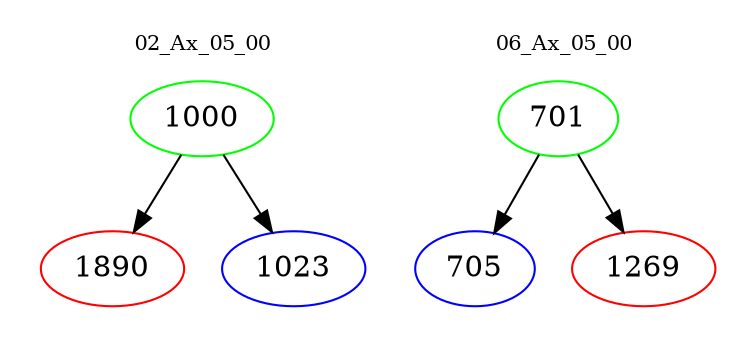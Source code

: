 digraph{
subgraph cluster_0 {
color = white
label = "02_Ax_05_00";
fontsize=10;
T0_1000 [label="1000", color="green"]
T0_1000 -> T0_1890 [color="black"]
T0_1890 [label="1890", color="red"]
T0_1000 -> T0_1023 [color="black"]
T0_1023 [label="1023", color="blue"]
}
subgraph cluster_1 {
color = white
label = "06_Ax_05_00";
fontsize=10;
T1_701 [label="701", color="green"]
T1_701 -> T1_705 [color="black"]
T1_705 [label="705", color="blue"]
T1_701 -> T1_1269 [color="black"]
T1_1269 [label="1269", color="red"]
}
}
